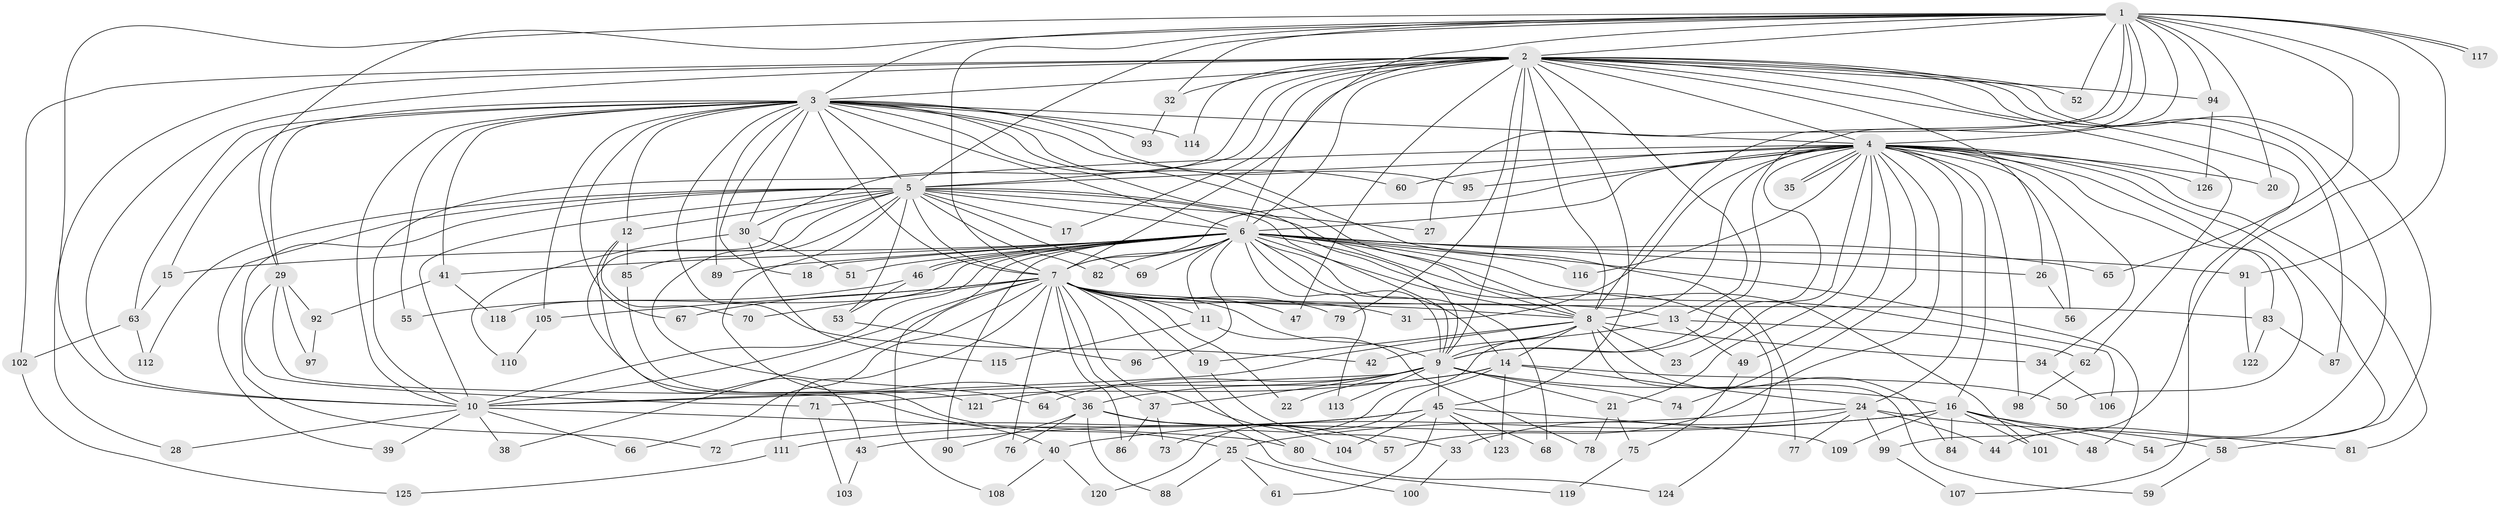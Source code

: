 // coarse degree distribution, {22: 0.00980392156862745, 26: 0.0196078431372549, 23: 0.00980392156862745, 28: 0.00980392156862745, 19: 0.00980392156862745, 30: 0.00980392156862745, 15: 0.00980392156862745, 18: 0.00980392156862745, 4: 0.049019607843137254, 5: 0.049019607843137254, 9: 0.0196078431372549, 12: 0.00980392156862745, 2: 0.5882352941176471, 3: 0.1568627450980392, 8: 0.00980392156862745, 6: 0.00980392156862745, 7: 0.00980392156862745, 1: 0.00980392156862745}
// Generated by graph-tools (version 1.1) at 2025/23/03/03/25 07:23:47]
// undirected, 126 vertices, 277 edges
graph export_dot {
graph [start="1"]
  node [color=gray90,style=filled];
  1;
  2;
  3;
  4;
  5;
  6;
  7;
  8;
  9;
  10;
  11;
  12;
  13;
  14;
  15;
  16;
  17;
  18;
  19;
  20;
  21;
  22;
  23;
  24;
  25;
  26;
  27;
  28;
  29;
  30;
  31;
  32;
  33;
  34;
  35;
  36;
  37;
  38;
  39;
  40;
  41;
  42;
  43;
  44;
  45;
  46;
  47;
  48;
  49;
  50;
  51;
  52;
  53;
  54;
  55;
  56;
  57;
  58;
  59;
  60;
  61;
  62;
  63;
  64;
  65;
  66;
  67;
  68;
  69;
  70;
  71;
  72;
  73;
  74;
  75;
  76;
  77;
  78;
  79;
  80;
  81;
  82;
  83;
  84;
  85;
  86;
  87;
  88;
  89;
  90;
  91;
  92;
  93;
  94;
  95;
  96;
  97;
  98;
  99;
  100;
  101;
  102;
  103;
  104;
  105;
  106;
  107;
  108;
  109;
  110;
  111;
  112;
  113;
  114;
  115;
  116;
  117;
  118;
  119;
  120;
  121;
  122;
  123;
  124;
  125;
  126;
  1 -- 2;
  1 -- 3;
  1 -- 4;
  1 -- 5;
  1 -- 6;
  1 -- 7;
  1 -- 8;
  1 -- 9;
  1 -- 10;
  1 -- 20;
  1 -- 27;
  1 -- 29;
  1 -- 32;
  1 -- 52;
  1 -- 65;
  1 -- 91;
  1 -- 94;
  1 -- 99;
  1 -- 117;
  1 -- 117;
  2 -- 3;
  2 -- 4;
  2 -- 5;
  2 -- 6;
  2 -- 7;
  2 -- 8;
  2 -- 9;
  2 -- 10;
  2 -- 13;
  2 -- 17;
  2 -- 26;
  2 -- 28;
  2 -- 30;
  2 -- 32;
  2 -- 44;
  2 -- 45;
  2 -- 47;
  2 -- 52;
  2 -- 58;
  2 -- 62;
  2 -- 79;
  2 -- 87;
  2 -- 94;
  2 -- 102;
  2 -- 107;
  2 -- 114;
  3 -- 4;
  3 -- 5;
  3 -- 6;
  3 -- 7;
  3 -- 8;
  3 -- 9;
  3 -- 10;
  3 -- 12;
  3 -- 15;
  3 -- 18;
  3 -- 29;
  3 -- 30;
  3 -- 41;
  3 -- 42;
  3 -- 55;
  3 -- 60;
  3 -- 63;
  3 -- 67;
  3 -- 77;
  3 -- 89;
  3 -- 93;
  3 -- 95;
  3 -- 105;
  3 -- 114;
  4 -- 5;
  4 -- 6;
  4 -- 7;
  4 -- 8;
  4 -- 9;
  4 -- 10;
  4 -- 16;
  4 -- 20;
  4 -- 21;
  4 -- 23;
  4 -- 24;
  4 -- 31;
  4 -- 34;
  4 -- 35;
  4 -- 35;
  4 -- 49;
  4 -- 50;
  4 -- 54;
  4 -- 56;
  4 -- 57;
  4 -- 60;
  4 -- 74;
  4 -- 81;
  4 -- 83;
  4 -- 95;
  4 -- 98;
  4 -- 116;
  4 -- 126;
  5 -- 6;
  5 -- 7;
  5 -- 8;
  5 -- 9;
  5 -- 10;
  5 -- 12;
  5 -- 17;
  5 -- 27;
  5 -- 36;
  5 -- 39;
  5 -- 43;
  5 -- 53;
  5 -- 64;
  5 -- 69;
  5 -- 72;
  5 -- 82;
  5 -- 85;
  5 -- 112;
  6 -- 7;
  6 -- 8;
  6 -- 9;
  6 -- 10;
  6 -- 11;
  6 -- 14;
  6 -- 15;
  6 -- 18;
  6 -- 26;
  6 -- 41;
  6 -- 46;
  6 -- 46;
  6 -- 48;
  6 -- 51;
  6 -- 65;
  6 -- 68;
  6 -- 69;
  6 -- 82;
  6 -- 89;
  6 -- 90;
  6 -- 91;
  6 -- 96;
  6 -- 101;
  6 -- 106;
  6 -- 108;
  6 -- 113;
  6 -- 116;
  6 -- 118;
  6 -- 124;
  7 -- 8;
  7 -- 9;
  7 -- 10;
  7 -- 11;
  7 -- 13;
  7 -- 19;
  7 -- 22;
  7 -- 31;
  7 -- 37;
  7 -- 38;
  7 -- 47;
  7 -- 66;
  7 -- 67;
  7 -- 70;
  7 -- 76;
  7 -- 79;
  7 -- 80;
  7 -- 83;
  7 -- 86;
  7 -- 104;
  7 -- 105;
  7 -- 111;
  8 -- 9;
  8 -- 10;
  8 -- 14;
  8 -- 19;
  8 -- 23;
  8 -- 34;
  8 -- 59;
  8 -- 73;
  8 -- 84;
  9 -- 10;
  9 -- 16;
  9 -- 21;
  9 -- 22;
  9 -- 37;
  9 -- 45;
  9 -- 64;
  9 -- 74;
  9 -- 113;
  9 -- 121;
  10 -- 28;
  10 -- 38;
  10 -- 39;
  10 -- 66;
  10 -- 80;
  11 -- 78;
  11 -- 115;
  12 -- 25;
  12 -- 70;
  12 -- 85;
  13 -- 42;
  13 -- 49;
  13 -- 62;
  14 -- 24;
  14 -- 36;
  14 -- 50;
  14 -- 71;
  14 -- 120;
  14 -- 123;
  15 -- 63;
  16 -- 40;
  16 -- 43;
  16 -- 48;
  16 -- 54;
  16 -- 81;
  16 -- 84;
  16 -- 101;
  16 -- 109;
  19 -- 33;
  21 -- 75;
  21 -- 78;
  24 -- 25;
  24 -- 33;
  24 -- 44;
  24 -- 58;
  24 -- 77;
  24 -- 99;
  25 -- 61;
  25 -- 88;
  25 -- 100;
  26 -- 56;
  29 -- 40;
  29 -- 71;
  29 -- 92;
  29 -- 97;
  30 -- 51;
  30 -- 110;
  30 -- 115;
  32 -- 93;
  33 -- 100;
  34 -- 106;
  36 -- 57;
  36 -- 76;
  36 -- 88;
  36 -- 90;
  36 -- 119;
  37 -- 73;
  37 -- 86;
  40 -- 108;
  40 -- 120;
  41 -- 92;
  41 -- 118;
  43 -- 103;
  45 -- 61;
  45 -- 68;
  45 -- 72;
  45 -- 104;
  45 -- 109;
  45 -- 111;
  45 -- 123;
  46 -- 53;
  46 -- 55;
  49 -- 75;
  53 -- 96;
  58 -- 59;
  62 -- 98;
  63 -- 102;
  63 -- 112;
  71 -- 103;
  75 -- 119;
  80 -- 124;
  83 -- 87;
  83 -- 122;
  85 -- 121;
  91 -- 122;
  92 -- 97;
  94 -- 126;
  99 -- 107;
  102 -- 125;
  105 -- 110;
  111 -- 125;
}
